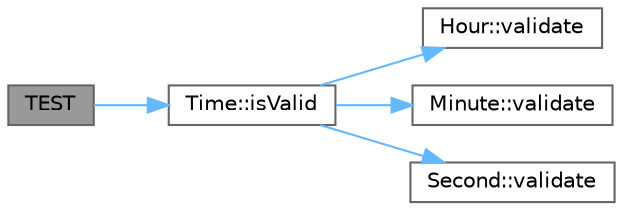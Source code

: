 digraph "TEST"
{
 // LATEX_PDF_SIZE
  bgcolor="transparent";
  edge [fontname=Helvetica,fontsize=10,labelfontname=Helvetica,labelfontsize=10];
  node [fontname=Helvetica,fontsize=10,shape=box,height=0.2,width=0.4];
  rankdir="LR";
  Node1 [id="Node000001",label="TEST",height=0.2,width=0.4,color="gray40", fillcolor="grey60", style="filled", fontcolor="black",tooltip=" "];
  Node1 -> Node2 [id="edge1_Node000001_Node000002",color="steelblue1",style="solid",tooltip=" "];
  Node2 [id="Node000002",label="Time::isValid",height=0.2,width=0.4,color="grey40", fillcolor="white", style="filled",URL="$struct_time.html#aa8184c385a50f43a4dc05723b2eba60f",tooltip="Validate the time."];
  Node2 -> Node3 [id="edge2_Node000002_Node000003",color="steelblue1",style="solid",tooltip=" "];
  Node3 [id="Node000003",label="Hour::validate",height=0.2,width=0.4,color="grey40", fillcolor="white", style="filled",URL="$class_hour.html#af2fc235eca8dea5adf94f2eabe4620f6",tooltip="Validate the hour value."];
  Node2 -> Node4 [id="edge3_Node000002_Node000004",color="steelblue1",style="solid",tooltip=" "];
  Node4 [id="Node000004",label="Minute::validate",height=0.2,width=0.4,color="grey40", fillcolor="white", style="filled",URL="$class_minute.html#ab84829523f0580b6ca51aef71fe2ea62",tooltip="Validate the minute value."];
  Node2 -> Node5 [id="edge4_Node000002_Node000005",color="steelblue1",style="solid",tooltip=" "];
  Node5 [id="Node000005",label="Second::validate",height=0.2,width=0.4,color="grey40", fillcolor="white", style="filled",URL="$class_second.html#a63a94f1f44f33e01e94422f2987b9b26",tooltip="Validate the second value."];
}
